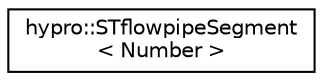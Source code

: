 digraph "Graphical Class Hierarchy"
{
  edge [fontname="Helvetica",fontsize="10",labelfontname="Helvetica",labelfontsize="10"];
  node [fontname="Helvetica",fontsize="10",shape=record];
  rankdir="LR";
  Node1 [label="hypro::STflowpipeSegment\l\< Number \>",height=0.2,width=0.4,color="black", fillcolor="white", style="filled",URL="$structhypro_1_1STflowpipeSegment.html"];
}
